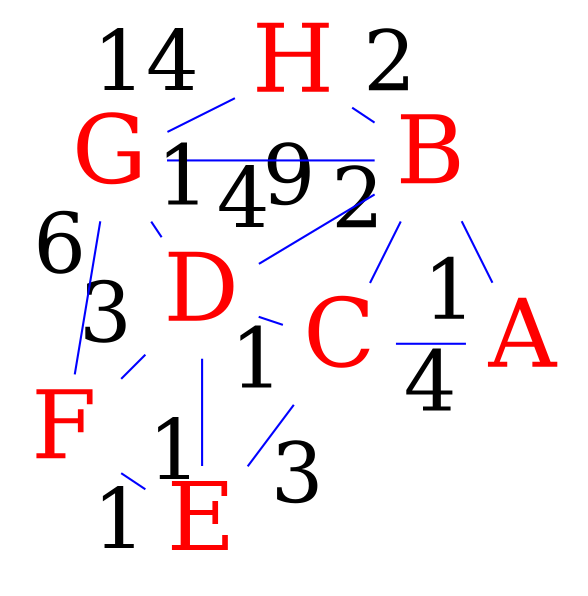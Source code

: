 graph {
    layout=neato;            
    overlap=false;
    //splines=true;
node [ image="icon_router.png", shape="none", fontsize="45pt", fontcolor="red"];
edge [fontsize="40pt", color="blue"];
    A [pos="7,3!"];
    B [pos="6,5!"];
    C [pos="5,3!"];
    D [pos="3.5,3.5!"];
    E [pos="3.5,1!"];
    F [pos="2,2!"];
    G [pos="2.5,5!"];
    H [pos="4.5,6!"];
    A -- B [label="1"];
    A -- C [label="4"];
    B -- C [label="2"];
    B -- D [label="9"];
    B -- H [label="2"];
    B -- G [label="4"];
    C -- D [label="1"];
    C -- E [label="3"];
    D -- E [label="1"];
    D -- F [label="3"];
    D -- G [label="1"];
    E -- F [label="1"];
    F -- G [label="6"];
    G -- H [label="14"];
}

